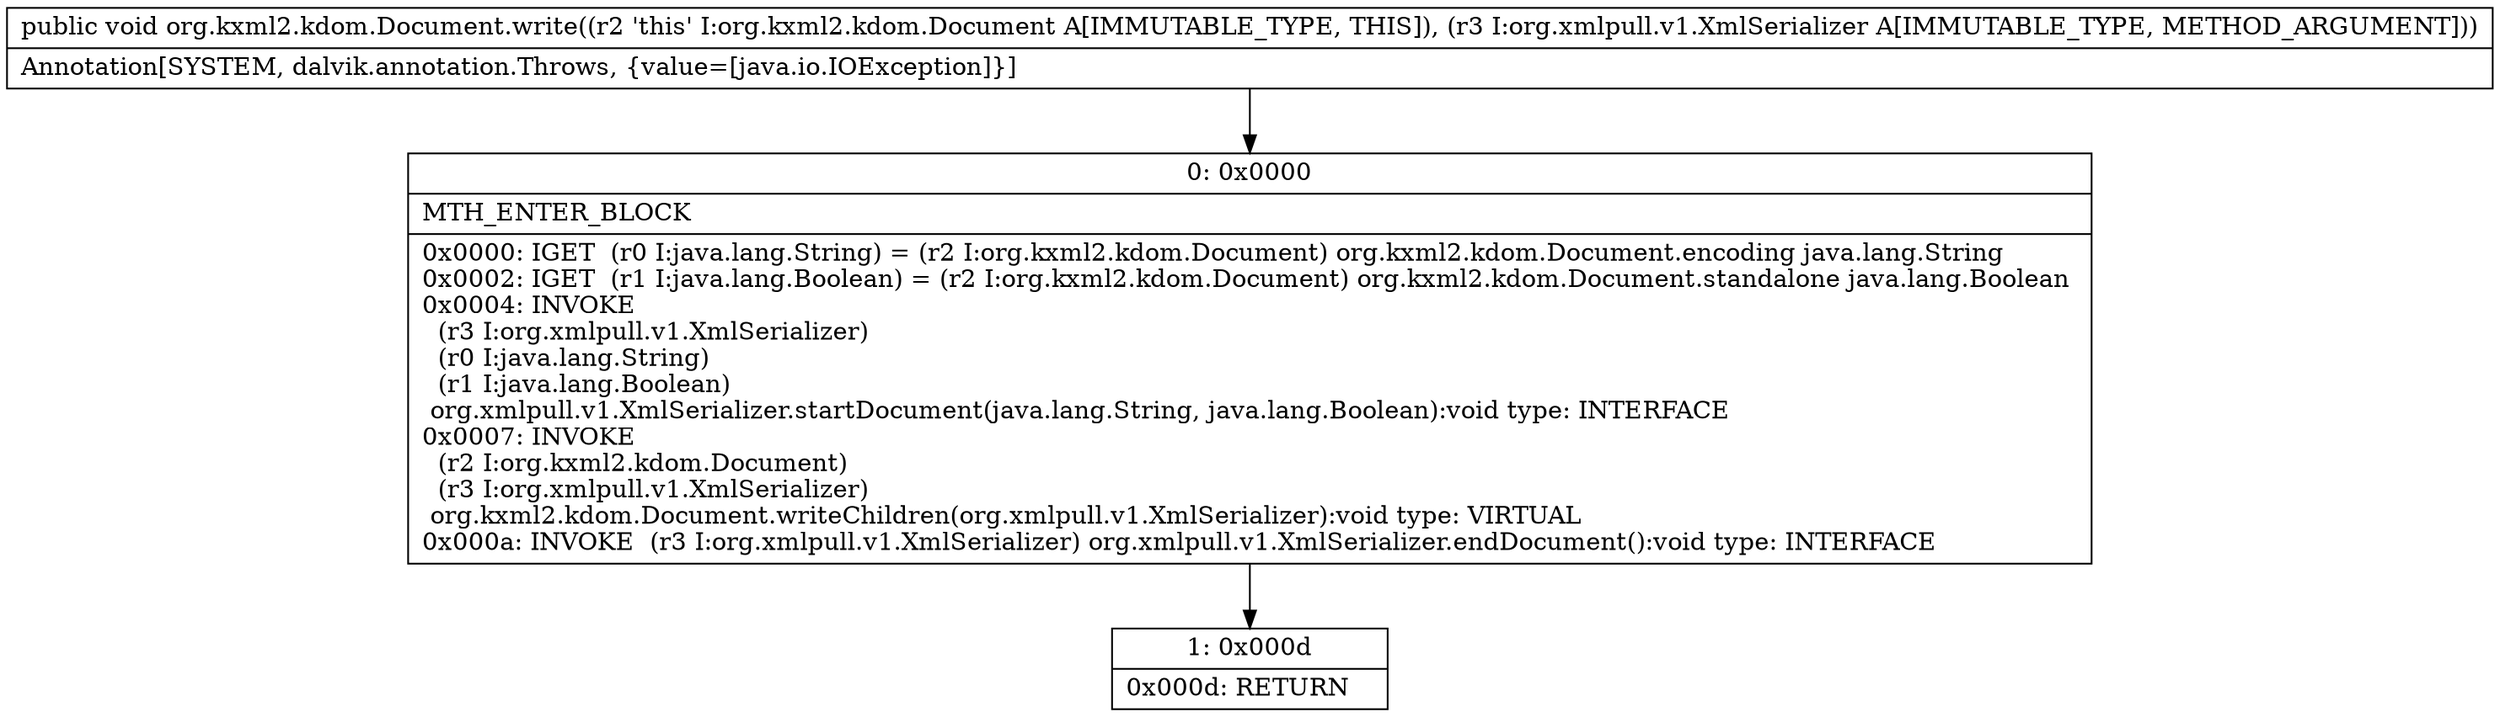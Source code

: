 digraph "CFG fororg.kxml2.kdom.Document.write(Lorg\/xmlpull\/v1\/XmlSerializer;)V" {
Node_0 [shape=record,label="{0\:\ 0x0000|MTH_ENTER_BLOCK\l|0x0000: IGET  (r0 I:java.lang.String) = (r2 I:org.kxml2.kdom.Document) org.kxml2.kdom.Document.encoding java.lang.String \l0x0002: IGET  (r1 I:java.lang.Boolean) = (r2 I:org.kxml2.kdom.Document) org.kxml2.kdom.Document.standalone java.lang.Boolean \l0x0004: INVOKE  \l  (r3 I:org.xmlpull.v1.XmlSerializer)\l  (r0 I:java.lang.String)\l  (r1 I:java.lang.Boolean)\l org.xmlpull.v1.XmlSerializer.startDocument(java.lang.String, java.lang.Boolean):void type: INTERFACE \l0x0007: INVOKE  \l  (r2 I:org.kxml2.kdom.Document)\l  (r3 I:org.xmlpull.v1.XmlSerializer)\l org.kxml2.kdom.Document.writeChildren(org.xmlpull.v1.XmlSerializer):void type: VIRTUAL \l0x000a: INVOKE  (r3 I:org.xmlpull.v1.XmlSerializer) org.xmlpull.v1.XmlSerializer.endDocument():void type: INTERFACE \l}"];
Node_1 [shape=record,label="{1\:\ 0x000d|0x000d: RETURN   \l}"];
MethodNode[shape=record,label="{public void org.kxml2.kdom.Document.write((r2 'this' I:org.kxml2.kdom.Document A[IMMUTABLE_TYPE, THIS]), (r3 I:org.xmlpull.v1.XmlSerializer A[IMMUTABLE_TYPE, METHOD_ARGUMENT]))  | Annotation[SYSTEM, dalvik.annotation.Throws, \{value=[java.io.IOException]\}]\l}"];
MethodNode -> Node_0;
Node_0 -> Node_1;
}

